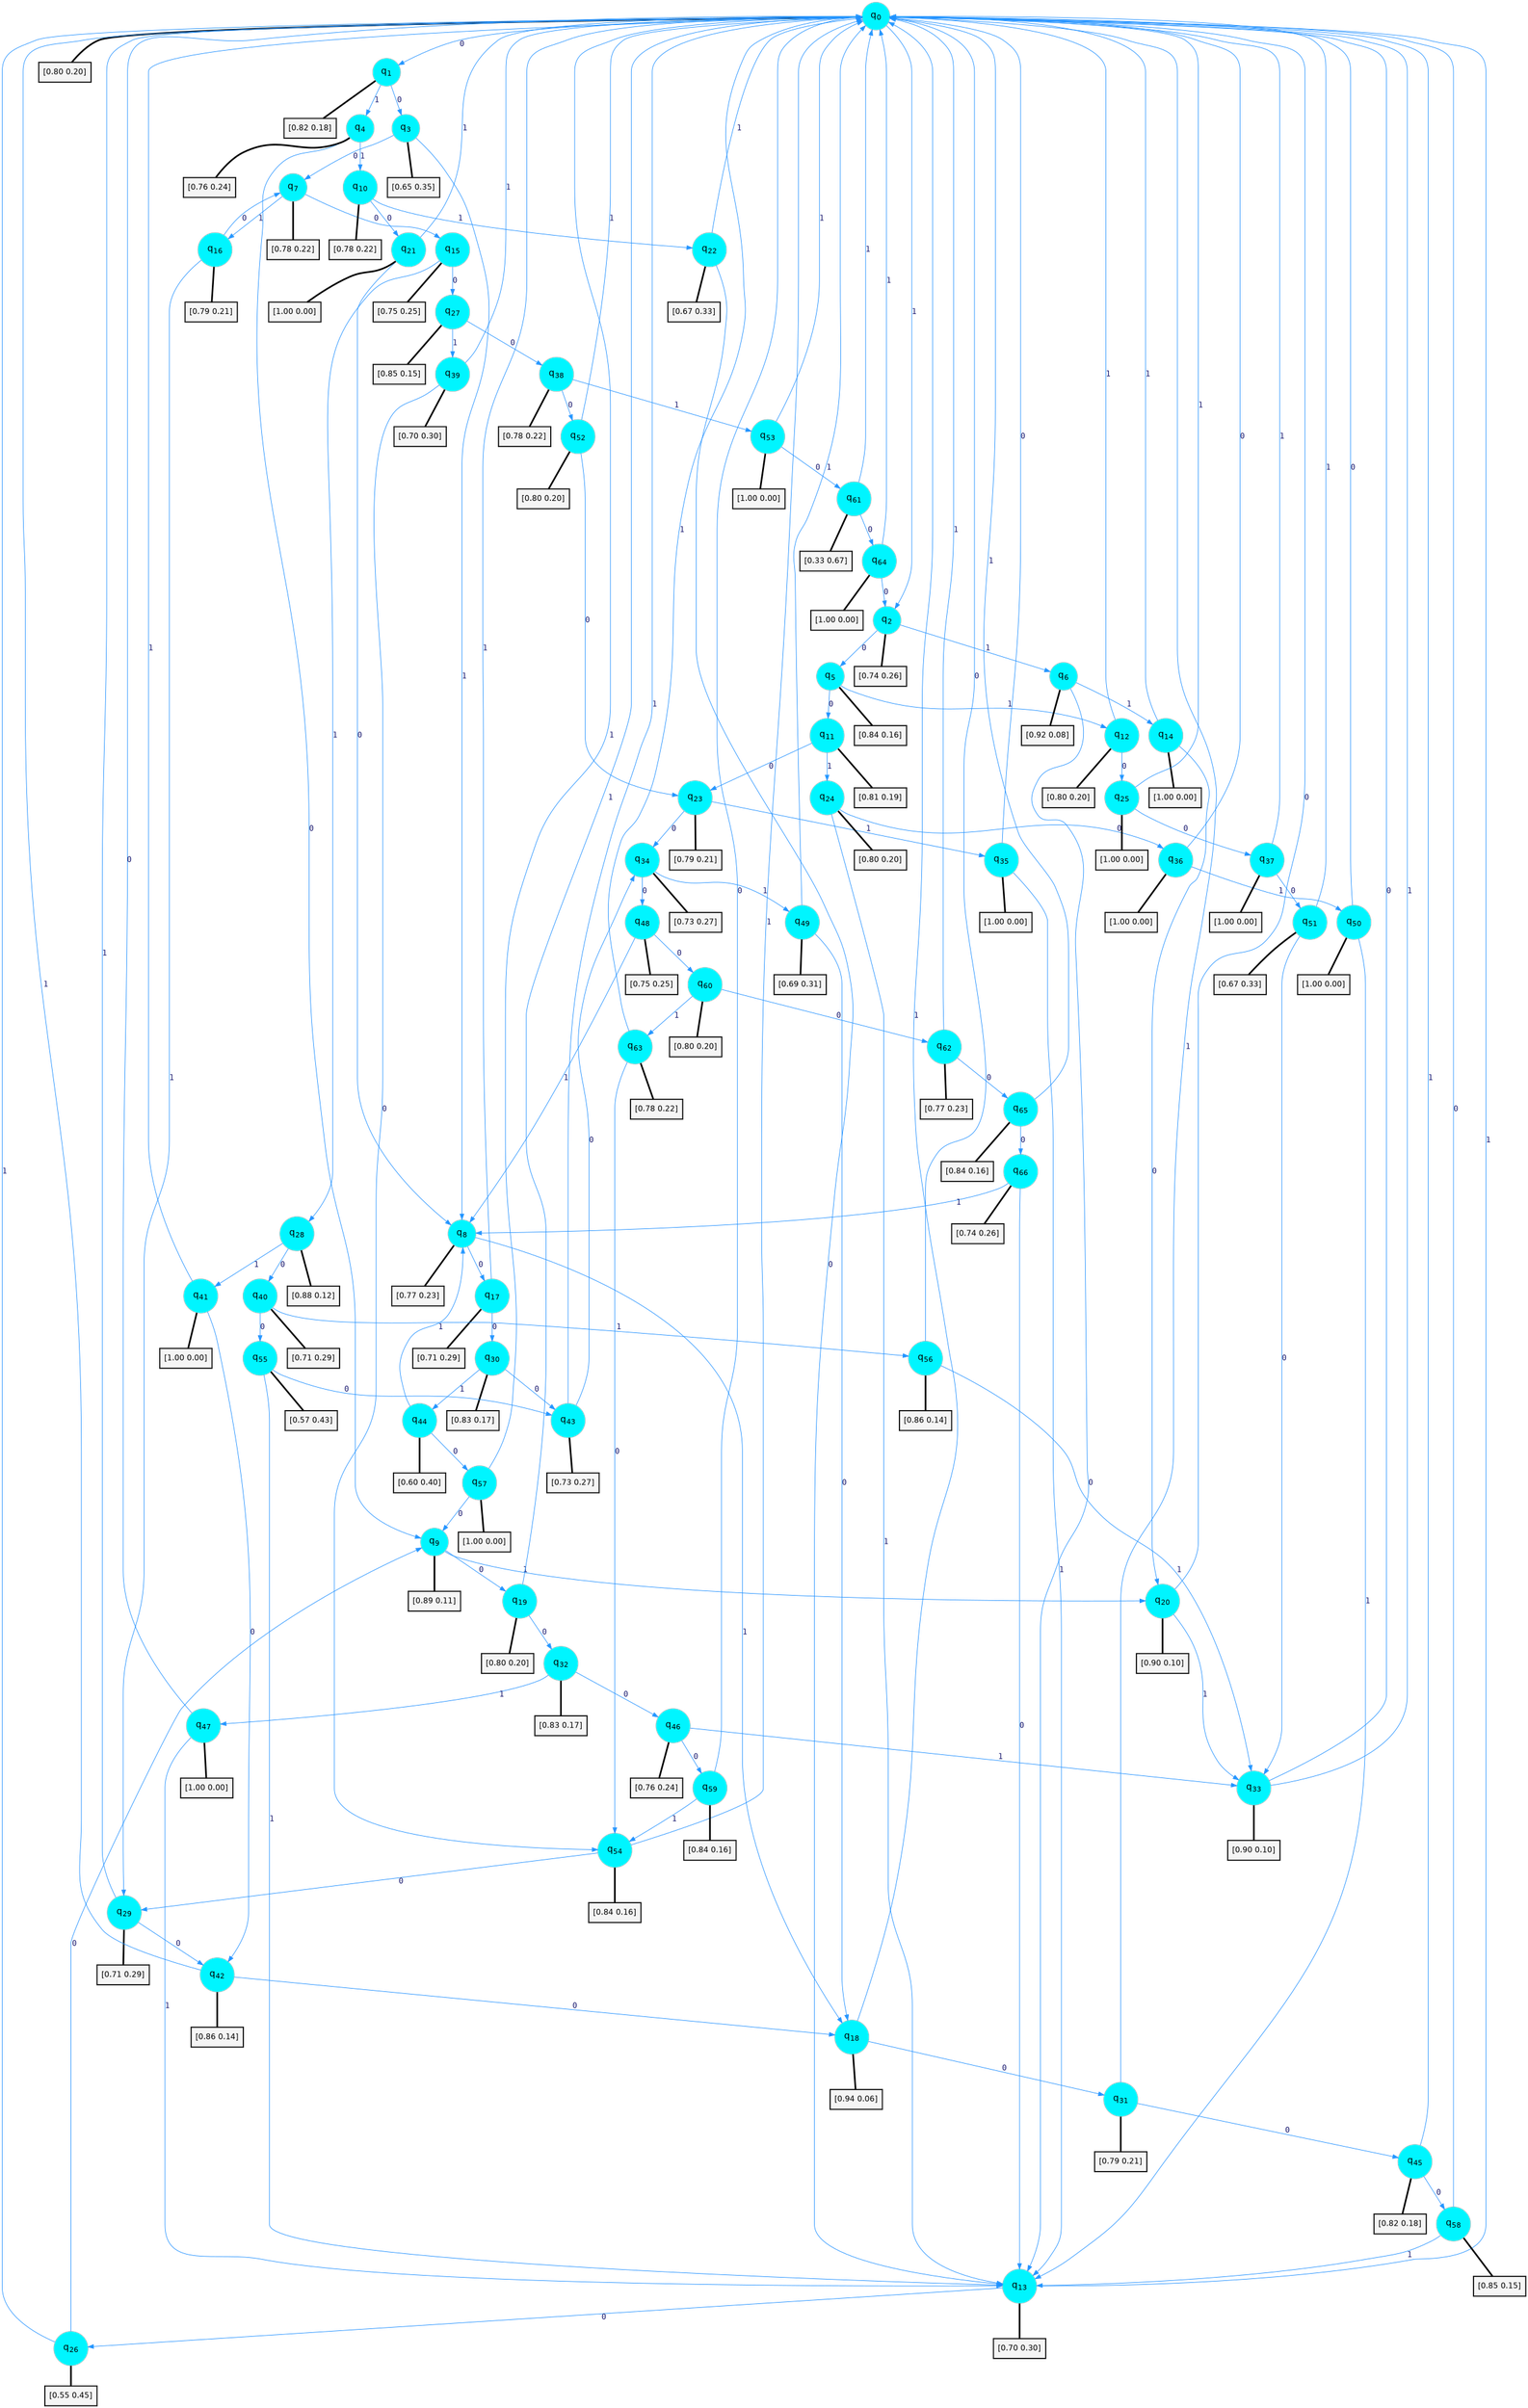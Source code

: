 digraph G {
graph [
bgcolor=transparent, dpi=300, rankdir=TD, size="40,25"];
node [
color=gray, fillcolor=turquoise1, fontcolor=black, fontname=Helvetica, fontsize=16, fontweight=bold, shape=circle, style=filled];
edge [
arrowsize=1, color=dodgerblue1, fontcolor=midnightblue, fontname=courier, fontweight=bold, penwidth=1, style=solid, weight=20];
0[label=<q<SUB>0</SUB>>];
1[label=<q<SUB>1</SUB>>];
2[label=<q<SUB>2</SUB>>];
3[label=<q<SUB>3</SUB>>];
4[label=<q<SUB>4</SUB>>];
5[label=<q<SUB>5</SUB>>];
6[label=<q<SUB>6</SUB>>];
7[label=<q<SUB>7</SUB>>];
8[label=<q<SUB>8</SUB>>];
9[label=<q<SUB>9</SUB>>];
10[label=<q<SUB>10</SUB>>];
11[label=<q<SUB>11</SUB>>];
12[label=<q<SUB>12</SUB>>];
13[label=<q<SUB>13</SUB>>];
14[label=<q<SUB>14</SUB>>];
15[label=<q<SUB>15</SUB>>];
16[label=<q<SUB>16</SUB>>];
17[label=<q<SUB>17</SUB>>];
18[label=<q<SUB>18</SUB>>];
19[label=<q<SUB>19</SUB>>];
20[label=<q<SUB>20</SUB>>];
21[label=<q<SUB>21</SUB>>];
22[label=<q<SUB>22</SUB>>];
23[label=<q<SUB>23</SUB>>];
24[label=<q<SUB>24</SUB>>];
25[label=<q<SUB>25</SUB>>];
26[label=<q<SUB>26</SUB>>];
27[label=<q<SUB>27</SUB>>];
28[label=<q<SUB>28</SUB>>];
29[label=<q<SUB>29</SUB>>];
30[label=<q<SUB>30</SUB>>];
31[label=<q<SUB>31</SUB>>];
32[label=<q<SUB>32</SUB>>];
33[label=<q<SUB>33</SUB>>];
34[label=<q<SUB>34</SUB>>];
35[label=<q<SUB>35</SUB>>];
36[label=<q<SUB>36</SUB>>];
37[label=<q<SUB>37</SUB>>];
38[label=<q<SUB>38</SUB>>];
39[label=<q<SUB>39</SUB>>];
40[label=<q<SUB>40</SUB>>];
41[label=<q<SUB>41</SUB>>];
42[label=<q<SUB>42</SUB>>];
43[label=<q<SUB>43</SUB>>];
44[label=<q<SUB>44</SUB>>];
45[label=<q<SUB>45</SUB>>];
46[label=<q<SUB>46</SUB>>];
47[label=<q<SUB>47</SUB>>];
48[label=<q<SUB>48</SUB>>];
49[label=<q<SUB>49</SUB>>];
50[label=<q<SUB>50</SUB>>];
51[label=<q<SUB>51</SUB>>];
52[label=<q<SUB>52</SUB>>];
53[label=<q<SUB>53</SUB>>];
54[label=<q<SUB>54</SUB>>];
55[label=<q<SUB>55</SUB>>];
56[label=<q<SUB>56</SUB>>];
57[label=<q<SUB>57</SUB>>];
58[label=<q<SUB>58</SUB>>];
59[label=<q<SUB>59</SUB>>];
60[label=<q<SUB>60</SUB>>];
61[label=<q<SUB>61</SUB>>];
62[label=<q<SUB>62</SUB>>];
63[label=<q<SUB>63</SUB>>];
64[label=<q<SUB>64</SUB>>];
65[label=<q<SUB>65</SUB>>];
66[label=<q<SUB>66</SUB>>];
67[label="[0.80 0.20]", shape=box,fontcolor=black, fontname=Helvetica, fontsize=14, penwidth=2, fillcolor=whitesmoke,color=black];
68[label="[0.82 0.18]", shape=box,fontcolor=black, fontname=Helvetica, fontsize=14, penwidth=2, fillcolor=whitesmoke,color=black];
69[label="[0.74 0.26]", shape=box,fontcolor=black, fontname=Helvetica, fontsize=14, penwidth=2, fillcolor=whitesmoke,color=black];
70[label="[0.65 0.35]", shape=box,fontcolor=black, fontname=Helvetica, fontsize=14, penwidth=2, fillcolor=whitesmoke,color=black];
71[label="[0.76 0.24]", shape=box,fontcolor=black, fontname=Helvetica, fontsize=14, penwidth=2, fillcolor=whitesmoke,color=black];
72[label="[0.84 0.16]", shape=box,fontcolor=black, fontname=Helvetica, fontsize=14, penwidth=2, fillcolor=whitesmoke,color=black];
73[label="[0.92 0.08]", shape=box,fontcolor=black, fontname=Helvetica, fontsize=14, penwidth=2, fillcolor=whitesmoke,color=black];
74[label="[0.78 0.22]", shape=box,fontcolor=black, fontname=Helvetica, fontsize=14, penwidth=2, fillcolor=whitesmoke,color=black];
75[label="[0.77 0.23]", shape=box,fontcolor=black, fontname=Helvetica, fontsize=14, penwidth=2, fillcolor=whitesmoke,color=black];
76[label="[0.89 0.11]", shape=box,fontcolor=black, fontname=Helvetica, fontsize=14, penwidth=2, fillcolor=whitesmoke,color=black];
77[label="[0.78 0.22]", shape=box,fontcolor=black, fontname=Helvetica, fontsize=14, penwidth=2, fillcolor=whitesmoke,color=black];
78[label="[0.81 0.19]", shape=box,fontcolor=black, fontname=Helvetica, fontsize=14, penwidth=2, fillcolor=whitesmoke,color=black];
79[label="[0.80 0.20]", shape=box,fontcolor=black, fontname=Helvetica, fontsize=14, penwidth=2, fillcolor=whitesmoke,color=black];
80[label="[0.70 0.30]", shape=box,fontcolor=black, fontname=Helvetica, fontsize=14, penwidth=2, fillcolor=whitesmoke,color=black];
81[label="[1.00 0.00]", shape=box,fontcolor=black, fontname=Helvetica, fontsize=14, penwidth=2, fillcolor=whitesmoke,color=black];
82[label="[0.75 0.25]", shape=box,fontcolor=black, fontname=Helvetica, fontsize=14, penwidth=2, fillcolor=whitesmoke,color=black];
83[label="[0.79 0.21]", shape=box,fontcolor=black, fontname=Helvetica, fontsize=14, penwidth=2, fillcolor=whitesmoke,color=black];
84[label="[0.71 0.29]", shape=box,fontcolor=black, fontname=Helvetica, fontsize=14, penwidth=2, fillcolor=whitesmoke,color=black];
85[label="[0.94 0.06]", shape=box,fontcolor=black, fontname=Helvetica, fontsize=14, penwidth=2, fillcolor=whitesmoke,color=black];
86[label="[0.80 0.20]", shape=box,fontcolor=black, fontname=Helvetica, fontsize=14, penwidth=2, fillcolor=whitesmoke,color=black];
87[label="[0.90 0.10]", shape=box,fontcolor=black, fontname=Helvetica, fontsize=14, penwidth=2, fillcolor=whitesmoke,color=black];
88[label="[1.00 0.00]", shape=box,fontcolor=black, fontname=Helvetica, fontsize=14, penwidth=2, fillcolor=whitesmoke,color=black];
89[label="[0.67 0.33]", shape=box,fontcolor=black, fontname=Helvetica, fontsize=14, penwidth=2, fillcolor=whitesmoke,color=black];
90[label="[0.79 0.21]", shape=box,fontcolor=black, fontname=Helvetica, fontsize=14, penwidth=2, fillcolor=whitesmoke,color=black];
91[label="[0.80 0.20]", shape=box,fontcolor=black, fontname=Helvetica, fontsize=14, penwidth=2, fillcolor=whitesmoke,color=black];
92[label="[1.00 0.00]", shape=box,fontcolor=black, fontname=Helvetica, fontsize=14, penwidth=2, fillcolor=whitesmoke,color=black];
93[label="[0.55 0.45]", shape=box,fontcolor=black, fontname=Helvetica, fontsize=14, penwidth=2, fillcolor=whitesmoke,color=black];
94[label="[0.85 0.15]", shape=box,fontcolor=black, fontname=Helvetica, fontsize=14, penwidth=2, fillcolor=whitesmoke,color=black];
95[label="[0.88 0.12]", shape=box,fontcolor=black, fontname=Helvetica, fontsize=14, penwidth=2, fillcolor=whitesmoke,color=black];
96[label="[0.71 0.29]", shape=box,fontcolor=black, fontname=Helvetica, fontsize=14, penwidth=2, fillcolor=whitesmoke,color=black];
97[label="[0.83 0.17]", shape=box,fontcolor=black, fontname=Helvetica, fontsize=14, penwidth=2, fillcolor=whitesmoke,color=black];
98[label="[0.79 0.21]", shape=box,fontcolor=black, fontname=Helvetica, fontsize=14, penwidth=2, fillcolor=whitesmoke,color=black];
99[label="[0.83 0.17]", shape=box,fontcolor=black, fontname=Helvetica, fontsize=14, penwidth=2, fillcolor=whitesmoke,color=black];
100[label="[0.90 0.10]", shape=box,fontcolor=black, fontname=Helvetica, fontsize=14, penwidth=2, fillcolor=whitesmoke,color=black];
101[label="[0.73 0.27]", shape=box,fontcolor=black, fontname=Helvetica, fontsize=14, penwidth=2, fillcolor=whitesmoke,color=black];
102[label="[1.00 0.00]", shape=box,fontcolor=black, fontname=Helvetica, fontsize=14, penwidth=2, fillcolor=whitesmoke,color=black];
103[label="[1.00 0.00]", shape=box,fontcolor=black, fontname=Helvetica, fontsize=14, penwidth=2, fillcolor=whitesmoke,color=black];
104[label="[1.00 0.00]", shape=box,fontcolor=black, fontname=Helvetica, fontsize=14, penwidth=2, fillcolor=whitesmoke,color=black];
105[label="[0.78 0.22]", shape=box,fontcolor=black, fontname=Helvetica, fontsize=14, penwidth=2, fillcolor=whitesmoke,color=black];
106[label="[0.70 0.30]", shape=box,fontcolor=black, fontname=Helvetica, fontsize=14, penwidth=2, fillcolor=whitesmoke,color=black];
107[label="[0.71 0.29]", shape=box,fontcolor=black, fontname=Helvetica, fontsize=14, penwidth=2, fillcolor=whitesmoke,color=black];
108[label="[1.00 0.00]", shape=box,fontcolor=black, fontname=Helvetica, fontsize=14, penwidth=2, fillcolor=whitesmoke,color=black];
109[label="[0.86 0.14]", shape=box,fontcolor=black, fontname=Helvetica, fontsize=14, penwidth=2, fillcolor=whitesmoke,color=black];
110[label="[0.73 0.27]", shape=box,fontcolor=black, fontname=Helvetica, fontsize=14, penwidth=2, fillcolor=whitesmoke,color=black];
111[label="[0.60 0.40]", shape=box,fontcolor=black, fontname=Helvetica, fontsize=14, penwidth=2, fillcolor=whitesmoke,color=black];
112[label="[0.82 0.18]", shape=box,fontcolor=black, fontname=Helvetica, fontsize=14, penwidth=2, fillcolor=whitesmoke,color=black];
113[label="[0.76 0.24]", shape=box,fontcolor=black, fontname=Helvetica, fontsize=14, penwidth=2, fillcolor=whitesmoke,color=black];
114[label="[1.00 0.00]", shape=box,fontcolor=black, fontname=Helvetica, fontsize=14, penwidth=2, fillcolor=whitesmoke,color=black];
115[label="[0.75 0.25]", shape=box,fontcolor=black, fontname=Helvetica, fontsize=14, penwidth=2, fillcolor=whitesmoke,color=black];
116[label="[0.69 0.31]", shape=box,fontcolor=black, fontname=Helvetica, fontsize=14, penwidth=2, fillcolor=whitesmoke,color=black];
117[label="[1.00 0.00]", shape=box,fontcolor=black, fontname=Helvetica, fontsize=14, penwidth=2, fillcolor=whitesmoke,color=black];
118[label="[0.67 0.33]", shape=box,fontcolor=black, fontname=Helvetica, fontsize=14, penwidth=2, fillcolor=whitesmoke,color=black];
119[label="[0.80 0.20]", shape=box,fontcolor=black, fontname=Helvetica, fontsize=14, penwidth=2, fillcolor=whitesmoke,color=black];
120[label="[1.00 0.00]", shape=box,fontcolor=black, fontname=Helvetica, fontsize=14, penwidth=2, fillcolor=whitesmoke,color=black];
121[label="[0.84 0.16]", shape=box,fontcolor=black, fontname=Helvetica, fontsize=14, penwidth=2, fillcolor=whitesmoke,color=black];
122[label="[0.57 0.43]", shape=box,fontcolor=black, fontname=Helvetica, fontsize=14, penwidth=2, fillcolor=whitesmoke,color=black];
123[label="[0.86 0.14]", shape=box,fontcolor=black, fontname=Helvetica, fontsize=14, penwidth=2, fillcolor=whitesmoke,color=black];
124[label="[1.00 0.00]", shape=box,fontcolor=black, fontname=Helvetica, fontsize=14, penwidth=2, fillcolor=whitesmoke,color=black];
125[label="[0.85 0.15]", shape=box,fontcolor=black, fontname=Helvetica, fontsize=14, penwidth=2, fillcolor=whitesmoke,color=black];
126[label="[0.84 0.16]", shape=box,fontcolor=black, fontname=Helvetica, fontsize=14, penwidth=2, fillcolor=whitesmoke,color=black];
127[label="[0.80 0.20]", shape=box,fontcolor=black, fontname=Helvetica, fontsize=14, penwidth=2, fillcolor=whitesmoke,color=black];
128[label="[0.33 0.67]", shape=box,fontcolor=black, fontname=Helvetica, fontsize=14, penwidth=2, fillcolor=whitesmoke,color=black];
129[label="[0.77 0.23]", shape=box,fontcolor=black, fontname=Helvetica, fontsize=14, penwidth=2, fillcolor=whitesmoke,color=black];
130[label="[0.78 0.22]", shape=box,fontcolor=black, fontname=Helvetica, fontsize=14, penwidth=2, fillcolor=whitesmoke,color=black];
131[label="[1.00 0.00]", shape=box,fontcolor=black, fontname=Helvetica, fontsize=14, penwidth=2, fillcolor=whitesmoke,color=black];
132[label="[0.84 0.16]", shape=box,fontcolor=black, fontname=Helvetica, fontsize=14, penwidth=2, fillcolor=whitesmoke,color=black];
133[label="[0.74 0.26]", shape=box,fontcolor=black, fontname=Helvetica, fontsize=14, penwidth=2, fillcolor=whitesmoke,color=black];
0->1 [label=0];
0->2 [label=1];
0->67 [arrowhead=none, penwidth=3,color=black];
1->3 [label=0];
1->4 [label=1];
1->68 [arrowhead=none, penwidth=3,color=black];
2->5 [label=0];
2->6 [label=1];
2->69 [arrowhead=none, penwidth=3,color=black];
3->7 [label=0];
3->8 [label=1];
3->70 [arrowhead=none, penwidth=3,color=black];
4->9 [label=0];
4->10 [label=1];
4->71 [arrowhead=none, penwidth=3,color=black];
5->11 [label=0];
5->12 [label=1];
5->72 [arrowhead=none, penwidth=3,color=black];
6->13 [label=0];
6->14 [label=1];
6->73 [arrowhead=none, penwidth=3,color=black];
7->15 [label=0];
7->16 [label=1];
7->74 [arrowhead=none, penwidth=3,color=black];
8->17 [label=0];
8->18 [label=1];
8->75 [arrowhead=none, penwidth=3,color=black];
9->19 [label=0];
9->20 [label=1];
9->76 [arrowhead=none, penwidth=3,color=black];
10->21 [label=0];
10->22 [label=1];
10->77 [arrowhead=none, penwidth=3,color=black];
11->23 [label=0];
11->24 [label=1];
11->78 [arrowhead=none, penwidth=3,color=black];
12->25 [label=0];
12->0 [label=1];
12->79 [arrowhead=none, penwidth=3,color=black];
13->26 [label=0];
13->0 [label=1];
13->80 [arrowhead=none, penwidth=3,color=black];
14->20 [label=0];
14->0 [label=1];
14->81 [arrowhead=none, penwidth=3,color=black];
15->27 [label=0];
15->28 [label=1];
15->82 [arrowhead=none, penwidth=3,color=black];
16->7 [label=0];
16->29 [label=1];
16->83 [arrowhead=none, penwidth=3,color=black];
17->30 [label=0];
17->0 [label=1];
17->84 [arrowhead=none, penwidth=3,color=black];
18->31 [label=0];
18->0 [label=1];
18->85 [arrowhead=none, penwidth=3,color=black];
19->32 [label=0];
19->0 [label=1];
19->86 [arrowhead=none, penwidth=3,color=black];
20->0 [label=0];
20->33 [label=1];
20->87 [arrowhead=none, penwidth=3,color=black];
21->8 [label=0];
21->0 [label=1];
21->88 [arrowhead=none, penwidth=3,color=black];
22->13 [label=0];
22->0 [label=1];
22->89 [arrowhead=none, penwidth=3,color=black];
23->34 [label=0];
23->35 [label=1];
23->90 [arrowhead=none, penwidth=3,color=black];
24->36 [label=0];
24->13 [label=1];
24->91 [arrowhead=none, penwidth=3,color=black];
25->37 [label=0];
25->0 [label=1];
25->92 [arrowhead=none, penwidth=3,color=black];
26->9 [label=0];
26->0 [label=1];
26->93 [arrowhead=none, penwidth=3,color=black];
27->38 [label=0];
27->39 [label=1];
27->94 [arrowhead=none, penwidth=3,color=black];
28->40 [label=0];
28->41 [label=1];
28->95 [arrowhead=none, penwidth=3,color=black];
29->42 [label=0];
29->0 [label=1];
29->96 [arrowhead=none, penwidth=3,color=black];
30->43 [label=0];
30->44 [label=1];
30->97 [arrowhead=none, penwidth=3,color=black];
31->45 [label=0];
31->0 [label=1];
31->98 [arrowhead=none, penwidth=3,color=black];
32->46 [label=0];
32->47 [label=1];
32->99 [arrowhead=none, penwidth=3,color=black];
33->0 [label=0];
33->0 [label=1];
33->100 [arrowhead=none, penwidth=3,color=black];
34->48 [label=0];
34->49 [label=1];
34->101 [arrowhead=none, penwidth=3,color=black];
35->0 [label=0];
35->13 [label=1];
35->102 [arrowhead=none, penwidth=3,color=black];
36->0 [label=0];
36->50 [label=1];
36->103 [arrowhead=none, penwidth=3,color=black];
37->51 [label=0];
37->0 [label=1];
37->104 [arrowhead=none, penwidth=3,color=black];
38->52 [label=0];
38->53 [label=1];
38->105 [arrowhead=none, penwidth=3,color=black];
39->54 [label=0];
39->0 [label=1];
39->106 [arrowhead=none, penwidth=3,color=black];
40->55 [label=0];
40->56 [label=1];
40->107 [arrowhead=none, penwidth=3,color=black];
41->42 [label=0];
41->0 [label=1];
41->108 [arrowhead=none, penwidth=3,color=black];
42->18 [label=0];
42->0 [label=1];
42->109 [arrowhead=none, penwidth=3,color=black];
43->34 [label=0];
43->0 [label=1];
43->110 [arrowhead=none, penwidth=3,color=black];
44->57 [label=0];
44->8 [label=1];
44->111 [arrowhead=none, penwidth=3,color=black];
45->58 [label=0];
45->0 [label=1];
45->112 [arrowhead=none, penwidth=3,color=black];
46->59 [label=0];
46->33 [label=1];
46->113 [arrowhead=none, penwidth=3,color=black];
47->0 [label=0];
47->13 [label=1];
47->114 [arrowhead=none, penwidth=3,color=black];
48->60 [label=0];
48->8 [label=1];
48->115 [arrowhead=none, penwidth=3,color=black];
49->18 [label=0];
49->0 [label=1];
49->116 [arrowhead=none, penwidth=3,color=black];
50->0 [label=0];
50->13 [label=1];
50->117 [arrowhead=none, penwidth=3,color=black];
51->33 [label=0];
51->0 [label=1];
51->118 [arrowhead=none, penwidth=3,color=black];
52->23 [label=0];
52->0 [label=1];
52->119 [arrowhead=none, penwidth=3,color=black];
53->61 [label=0];
53->0 [label=1];
53->120 [arrowhead=none, penwidth=3,color=black];
54->29 [label=0];
54->0 [label=1];
54->121 [arrowhead=none, penwidth=3,color=black];
55->43 [label=0];
55->13 [label=1];
55->122 [arrowhead=none, penwidth=3,color=black];
56->0 [label=0];
56->33 [label=1];
56->123 [arrowhead=none, penwidth=3,color=black];
57->9 [label=0];
57->0 [label=1];
57->124 [arrowhead=none, penwidth=3,color=black];
58->0 [label=0];
58->13 [label=1];
58->125 [arrowhead=none, penwidth=3,color=black];
59->0 [label=0];
59->54 [label=1];
59->126 [arrowhead=none, penwidth=3,color=black];
60->62 [label=0];
60->63 [label=1];
60->127 [arrowhead=none, penwidth=3,color=black];
61->64 [label=0];
61->0 [label=1];
61->128 [arrowhead=none, penwidth=3,color=black];
62->65 [label=0];
62->0 [label=1];
62->129 [arrowhead=none, penwidth=3,color=black];
63->54 [label=0];
63->0 [label=1];
63->130 [arrowhead=none, penwidth=3,color=black];
64->2 [label=0];
64->0 [label=1];
64->131 [arrowhead=none, penwidth=3,color=black];
65->66 [label=0];
65->0 [label=1];
65->132 [arrowhead=none, penwidth=3,color=black];
66->13 [label=0];
66->8 [label=1];
66->133 [arrowhead=none, penwidth=3,color=black];
}
